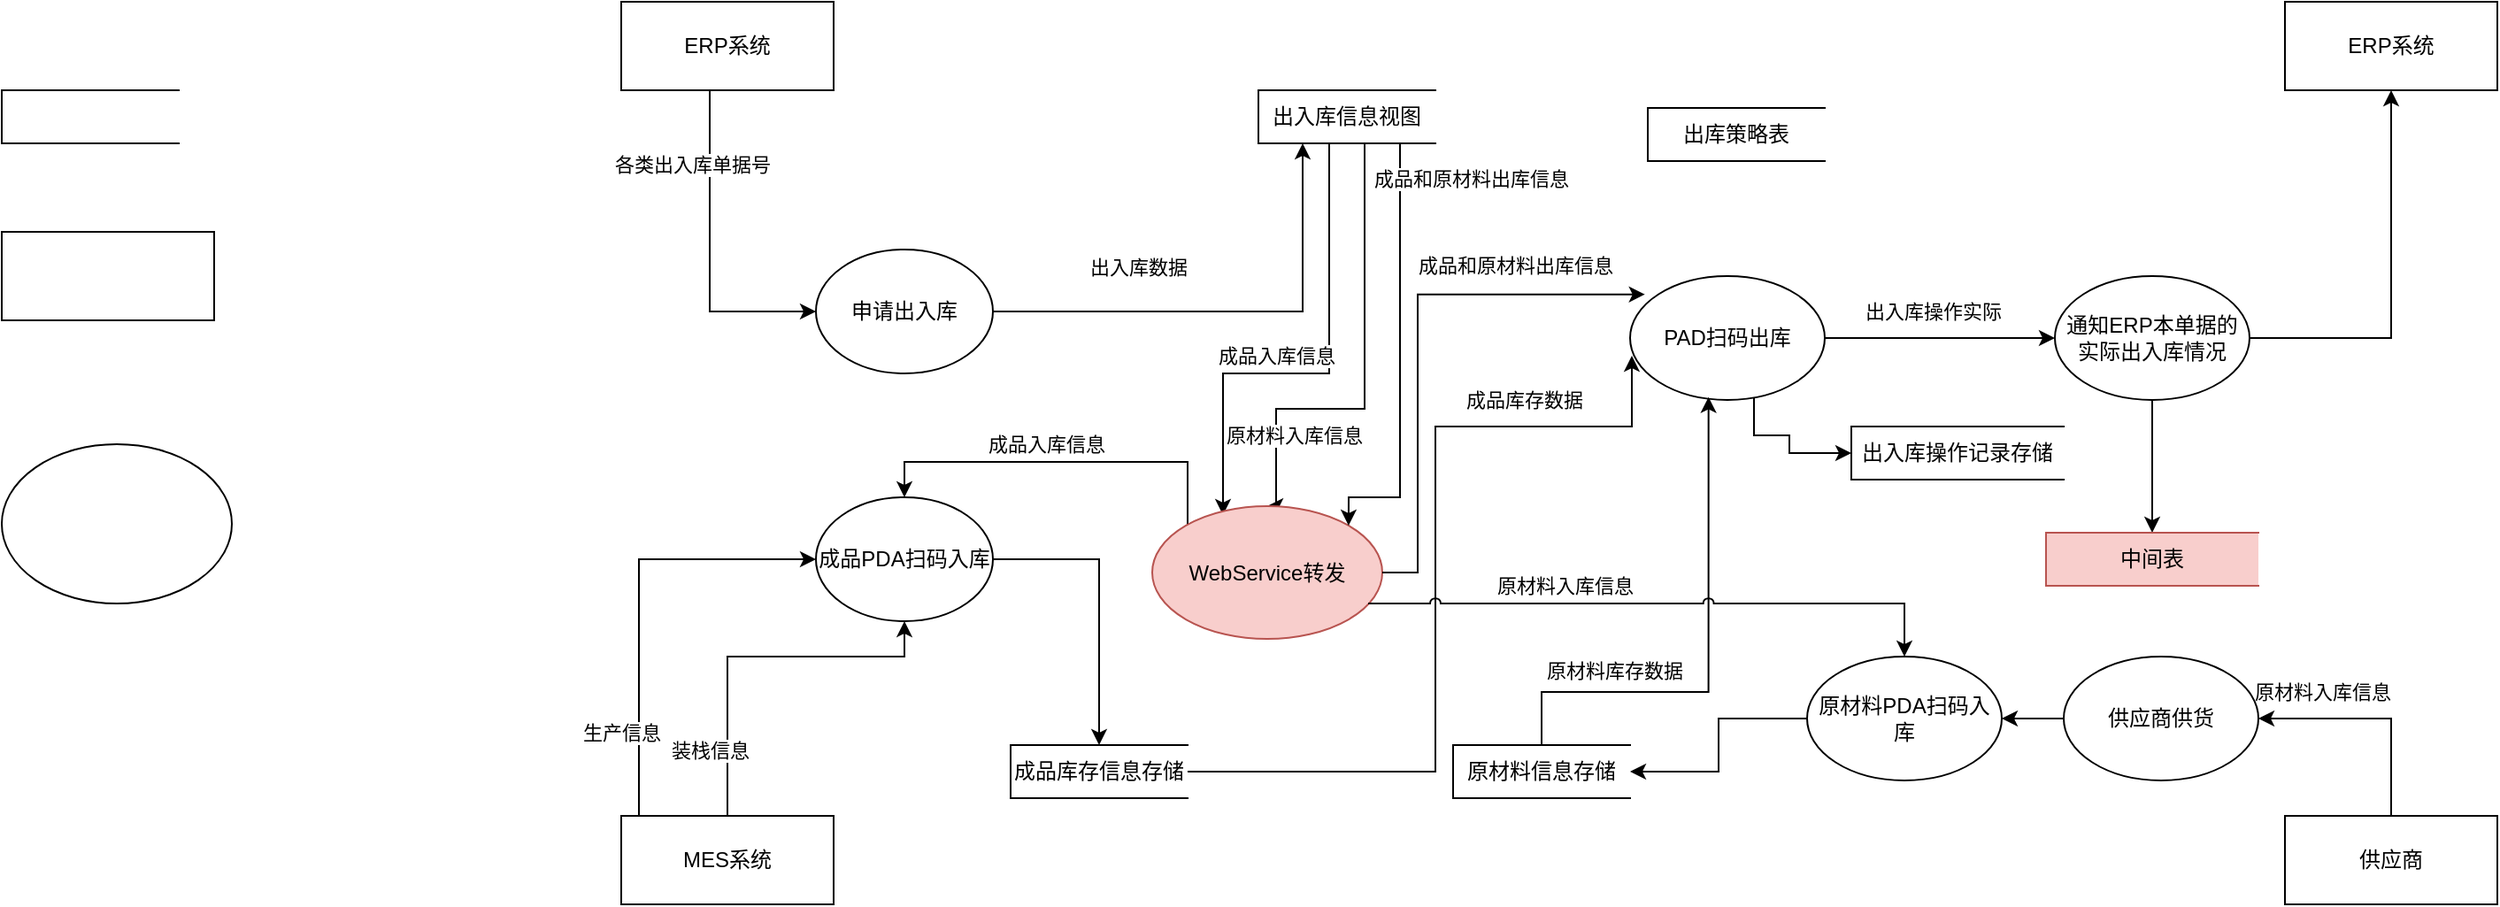<mxfile version="24.2.1" type="github">
  <diagram name="第 1 页" id="GwWL48kWU6Y4ENLvr92-">
    <mxGraphModel dx="1221" dy="662" grid="1" gridSize="10" guides="1" tooltips="1" connect="1" arrows="1" fold="1" page="1" pageScale="1" pageWidth="827" pageHeight="1169" math="0" shadow="0">
      <root>
        <mxCell id="0" />
        <mxCell id="1" parent="0" />
        <mxCell id="ZooSclxC4xJhElzUtcn8-1" value="" style="html=1;dashed=0;whiteSpace=wrap;shape=partialRectangle;right=0;" vertex="1" parent="1">
          <mxGeometry x="100" y="110" width="100" height="30" as="geometry" />
        </mxCell>
        <mxCell id="ZooSclxC4xJhElzUtcn8-3" value="" style="ellipse;whiteSpace=wrap;html=1;" vertex="1" parent="1">
          <mxGeometry x="100" y="310" width="130" height="90" as="geometry" />
        </mxCell>
        <mxCell id="ZooSclxC4xJhElzUtcn8-4" value="" style="rounded=0;whiteSpace=wrap;html=1;" vertex="1" parent="1">
          <mxGeometry x="100" y="190" width="120" height="50" as="geometry" />
        </mxCell>
        <mxCell id="ZooSclxC4xJhElzUtcn8-9" style="edgeStyle=orthogonalEdgeStyle;rounded=0;orthogonalLoop=1;jettySize=auto;html=1;entryX=0;entryY=0.5;entryDx=0;entryDy=0;" edge="1" parent="1" source="ZooSclxC4xJhElzUtcn8-5" target="ZooSclxC4xJhElzUtcn8-6">
          <mxGeometry relative="1" as="geometry">
            <Array as="points">
              <mxPoint x="500" y="235" />
            </Array>
          </mxGeometry>
        </mxCell>
        <mxCell id="ZooSclxC4xJhElzUtcn8-13" value="各类出入库单据号" style="edgeLabel;html=1;align=center;verticalAlign=middle;resizable=0;points=[];" vertex="1" connectable="0" parent="ZooSclxC4xJhElzUtcn8-9">
          <mxGeometry x="0.017" relative="1" as="geometry">
            <mxPoint x="-10" y="-52" as="offset" />
          </mxGeometry>
        </mxCell>
        <mxCell id="ZooSclxC4xJhElzUtcn8-5" value="ERP系统" style="rounded=0;whiteSpace=wrap;html=1;" vertex="1" parent="1">
          <mxGeometry x="450" y="60" width="120" height="50" as="geometry" />
        </mxCell>
        <mxCell id="ZooSclxC4xJhElzUtcn8-11" style="edgeStyle=orthogonalEdgeStyle;rounded=0;orthogonalLoop=1;jettySize=auto;html=1;entryX=0.25;entryY=1;entryDx=0;entryDy=0;" edge="1" parent="1" source="ZooSclxC4xJhElzUtcn8-6" target="ZooSclxC4xJhElzUtcn8-10">
          <mxGeometry relative="1" as="geometry">
            <Array as="points">
              <mxPoint x="835" y="235" />
            </Array>
          </mxGeometry>
        </mxCell>
        <mxCell id="ZooSclxC4xJhElzUtcn8-12" value="出入库数据" style="edgeLabel;html=1;align=center;verticalAlign=middle;resizable=0;points=[];" vertex="1" connectable="0" parent="ZooSclxC4xJhElzUtcn8-11">
          <mxGeometry x="-0.398" y="2" relative="1" as="geometry">
            <mxPoint y="-23" as="offset" />
          </mxGeometry>
        </mxCell>
        <mxCell id="ZooSclxC4xJhElzUtcn8-6" value="申请出入库" style="ellipse;whiteSpace=wrap;html=1;" vertex="1" parent="1">
          <mxGeometry x="560" y="200" width="100" height="70" as="geometry" />
        </mxCell>
        <mxCell id="ZooSclxC4xJhElzUtcn8-60" style="edgeStyle=orthogonalEdgeStyle;rounded=0;orthogonalLoop=1;jettySize=auto;html=1;" edge="1" parent="1" source="ZooSclxC4xJhElzUtcn8-10">
          <mxGeometry relative="1" as="geometry">
            <mxPoint x="790" y="350" as="targetPoint" />
            <Array as="points">
              <mxPoint x="850" y="270" />
              <mxPoint x="790" y="270" />
            </Array>
          </mxGeometry>
        </mxCell>
        <mxCell id="ZooSclxC4xJhElzUtcn8-61" value="成品入库信息" style="edgeLabel;html=1;align=center;verticalAlign=middle;resizable=0;points=[];" vertex="1" connectable="0" parent="ZooSclxC4xJhElzUtcn8-60">
          <mxGeometry x="0.348" y="4" relative="1" as="geometry">
            <mxPoint x="22" y="-14" as="offset" />
          </mxGeometry>
        </mxCell>
        <mxCell id="ZooSclxC4xJhElzUtcn8-10" value="出入库信息视图" style="html=1;dashed=0;whiteSpace=wrap;shape=partialRectangle;right=0;" vertex="1" parent="1">
          <mxGeometry x="810" y="110" width="100" height="30" as="geometry" />
        </mxCell>
        <mxCell id="ZooSclxC4xJhElzUtcn8-30" style="edgeStyle=orthogonalEdgeStyle;rounded=0;orthogonalLoop=1;jettySize=auto;html=1;entryX=0;entryY=0.5;entryDx=0;entryDy=0;" edge="1" parent="1" source="ZooSclxC4xJhElzUtcn8-14" target="ZooSclxC4xJhElzUtcn8-16">
          <mxGeometry relative="1" as="geometry">
            <Array as="points">
              <mxPoint x="460" y="375" />
            </Array>
          </mxGeometry>
        </mxCell>
        <mxCell id="ZooSclxC4xJhElzUtcn8-31" value="生产信息" style="edgeLabel;html=1;align=center;verticalAlign=middle;resizable=0;points=[];" vertex="1" connectable="0" parent="ZooSclxC4xJhElzUtcn8-30">
          <mxGeometry x="-0.067" relative="1" as="geometry">
            <mxPoint x="-10" y="67" as="offset" />
          </mxGeometry>
        </mxCell>
        <mxCell id="ZooSclxC4xJhElzUtcn8-32" style="edgeStyle=orthogonalEdgeStyle;rounded=0;orthogonalLoop=1;jettySize=auto;html=1;" edge="1" parent="1" source="ZooSclxC4xJhElzUtcn8-14" target="ZooSclxC4xJhElzUtcn8-16">
          <mxGeometry relative="1" as="geometry">
            <Array as="points">
              <mxPoint x="510" y="430" />
              <mxPoint x="610" y="430" />
            </Array>
          </mxGeometry>
        </mxCell>
        <mxCell id="ZooSclxC4xJhElzUtcn8-33" value="装栈信息" style="edgeLabel;html=1;align=center;verticalAlign=middle;resizable=0;points=[];" vertex="1" connectable="0" parent="ZooSclxC4xJhElzUtcn8-32">
          <mxGeometry x="-0.737" y="-2" relative="1" as="geometry">
            <mxPoint x="-12" y="-10" as="offset" />
          </mxGeometry>
        </mxCell>
        <mxCell id="ZooSclxC4xJhElzUtcn8-14" value="MES系统" style="rounded=0;whiteSpace=wrap;html=1;" vertex="1" parent="1">
          <mxGeometry x="450" y="520" width="120" height="50" as="geometry" />
        </mxCell>
        <mxCell id="ZooSclxC4xJhElzUtcn8-34" style="edgeStyle=orthogonalEdgeStyle;rounded=0;orthogonalLoop=1;jettySize=auto;html=1;entryX=0.5;entryY=0;entryDx=0;entryDy=0;" edge="1" parent="1" source="ZooSclxC4xJhElzUtcn8-16" target="ZooSclxC4xJhElzUtcn8-29">
          <mxGeometry relative="1" as="geometry" />
        </mxCell>
        <mxCell id="ZooSclxC4xJhElzUtcn8-16" value="成品PDA扫码入库" style="ellipse;whiteSpace=wrap;html=1;" vertex="1" parent="1">
          <mxGeometry x="560" y="340" width="100" height="70" as="geometry" />
        </mxCell>
        <mxCell id="ZooSclxC4xJhElzUtcn8-44" style="edgeStyle=orthogonalEdgeStyle;rounded=0;orthogonalLoop=1;jettySize=auto;html=1;" edge="1" parent="1" source="ZooSclxC4xJhElzUtcn8-19" target="ZooSclxC4xJhElzUtcn8-43">
          <mxGeometry relative="1" as="geometry" />
        </mxCell>
        <mxCell id="ZooSclxC4xJhElzUtcn8-47" value="出入库操作实际" style="edgeLabel;html=1;align=center;verticalAlign=middle;resizable=0;points=[];" vertex="1" connectable="0" parent="ZooSclxC4xJhElzUtcn8-44">
          <mxGeometry x="-0.333" y="3" relative="1" as="geometry">
            <mxPoint x="17" y="-12" as="offset" />
          </mxGeometry>
        </mxCell>
        <mxCell id="ZooSclxC4xJhElzUtcn8-82" style="edgeStyle=orthogonalEdgeStyle;rounded=0;orthogonalLoop=1;jettySize=auto;html=1;entryX=0;entryY=0.5;entryDx=0;entryDy=0;" edge="1" parent="1" source="ZooSclxC4xJhElzUtcn8-19" target="ZooSclxC4xJhElzUtcn8-36">
          <mxGeometry relative="1" as="geometry">
            <Array as="points">
              <mxPoint x="1090" y="305" />
              <mxPoint x="1110" y="305" />
              <mxPoint x="1110" y="315" />
            </Array>
          </mxGeometry>
        </mxCell>
        <mxCell id="ZooSclxC4xJhElzUtcn8-19" value="PAD扫码出库" style="ellipse;whiteSpace=wrap;html=1;" vertex="1" parent="1">
          <mxGeometry x="1020" y="215" width="110" height="70" as="geometry" />
        </mxCell>
        <mxCell id="ZooSclxC4xJhElzUtcn8-24" style="edgeStyle=orthogonalEdgeStyle;rounded=0;orthogonalLoop=1;jettySize=auto;html=1;entryX=0.403;entryY=0.976;entryDx=0;entryDy=0;entryPerimeter=0;" edge="1" parent="1" source="ZooSclxC4xJhElzUtcn8-23" target="ZooSclxC4xJhElzUtcn8-19">
          <mxGeometry relative="1" as="geometry">
            <Array as="points">
              <mxPoint x="970" y="450" />
              <mxPoint x="1064" y="450" />
            </Array>
          </mxGeometry>
        </mxCell>
        <mxCell id="ZooSclxC4xJhElzUtcn8-26" value="原材料库存数据" style="edgeLabel;html=1;align=center;verticalAlign=middle;resizable=0;points=[];" vertex="1" connectable="0" parent="ZooSclxC4xJhElzUtcn8-24">
          <mxGeometry x="0.13" y="-3" relative="1" as="geometry">
            <mxPoint x="-57" y="28" as="offset" />
          </mxGeometry>
        </mxCell>
        <mxCell id="ZooSclxC4xJhElzUtcn8-23" value="原材料信息存储" style="html=1;dashed=0;whiteSpace=wrap;shape=partialRectangle;right=0;" vertex="1" parent="1">
          <mxGeometry x="920" y="480" width="100" height="30" as="geometry" />
        </mxCell>
        <mxCell id="ZooSclxC4xJhElzUtcn8-40" style="edgeStyle=orthogonalEdgeStyle;rounded=0;orthogonalLoop=1;jettySize=auto;html=1;entryX=0.009;entryY=0.643;entryDx=0;entryDy=0;entryPerimeter=0;jumpStyle=arc;" edge="1" parent="1" source="ZooSclxC4xJhElzUtcn8-29" target="ZooSclxC4xJhElzUtcn8-19">
          <mxGeometry relative="1" as="geometry">
            <mxPoint x="1020" y="260" as="targetPoint" />
            <Array as="points">
              <mxPoint x="910" y="495" />
              <mxPoint x="910" y="300" />
              <mxPoint x="1021" y="300" />
            </Array>
          </mxGeometry>
        </mxCell>
        <mxCell id="ZooSclxC4xJhElzUtcn8-41" value="成品库存数据" style="edgeLabel;html=1;align=center;verticalAlign=middle;resizable=0;points=[];" vertex="1" connectable="0" parent="ZooSclxC4xJhElzUtcn8-40">
          <mxGeometry x="-0.722" y="2" relative="1" as="geometry">
            <mxPoint x="122" y="-208" as="offset" />
          </mxGeometry>
        </mxCell>
        <mxCell id="ZooSclxC4xJhElzUtcn8-29" value="成品库存信息存储" style="html=1;dashed=0;whiteSpace=wrap;shape=partialRectangle;right=0;" vertex="1" parent="1">
          <mxGeometry x="670" y="480" width="100" height="30" as="geometry" />
        </mxCell>
        <mxCell id="ZooSclxC4xJhElzUtcn8-36" value="出入库操作记录存储" style="html=1;dashed=0;whiteSpace=wrap;shape=partialRectangle;right=0;" vertex="1" parent="1">
          <mxGeometry x="1145" y="300" width="120" height="30" as="geometry" />
        </mxCell>
        <mxCell id="ZooSclxC4xJhElzUtcn8-46" style="edgeStyle=orthogonalEdgeStyle;rounded=0;orthogonalLoop=1;jettySize=auto;html=1;" edge="1" parent="1" source="ZooSclxC4xJhElzUtcn8-43" target="ZooSclxC4xJhElzUtcn8-45">
          <mxGeometry relative="1" as="geometry" />
        </mxCell>
        <mxCell id="ZooSclxC4xJhElzUtcn8-49" style="edgeStyle=orthogonalEdgeStyle;rounded=0;orthogonalLoop=1;jettySize=auto;html=1;entryX=0.5;entryY=1;entryDx=0;entryDy=0;" edge="1" parent="1" source="ZooSclxC4xJhElzUtcn8-43" target="ZooSclxC4xJhElzUtcn8-48">
          <mxGeometry relative="1" as="geometry" />
        </mxCell>
        <mxCell id="ZooSclxC4xJhElzUtcn8-43" value="通知ERP本单据的实际出入库情况" style="ellipse;whiteSpace=wrap;html=1;" vertex="1" parent="1">
          <mxGeometry x="1260" y="215" width="110" height="70" as="geometry" />
        </mxCell>
        <mxCell id="ZooSclxC4xJhElzUtcn8-45" value="中间表" style="html=1;dashed=0;whiteSpace=wrap;shape=partialRectangle;right=0;fillColor=#f8cecc;strokeColor=#b85450;" vertex="1" parent="1">
          <mxGeometry x="1255" y="360" width="120" height="30" as="geometry" />
        </mxCell>
        <mxCell id="ZooSclxC4xJhElzUtcn8-48" value="ERP系统" style="rounded=0;whiteSpace=wrap;html=1;" vertex="1" parent="1">
          <mxGeometry x="1390" y="60" width="120" height="50" as="geometry" />
        </mxCell>
        <mxCell id="ZooSclxC4xJhElzUtcn8-53" style="edgeStyle=orthogonalEdgeStyle;rounded=0;orthogonalLoop=1;jettySize=auto;html=1;entryX=1;entryY=0.5;entryDx=0;entryDy=0;" edge="1" parent="1" source="ZooSclxC4xJhElzUtcn8-50" target="ZooSclxC4xJhElzUtcn8-51">
          <mxGeometry relative="1" as="geometry">
            <Array as="points">
              <mxPoint x="1450" y="465" />
            </Array>
          </mxGeometry>
        </mxCell>
        <mxCell id="ZooSclxC4xJhElzUtcn8-54" value="原材料入库信息" style="edgeLabel;html=1;align=center;verticalAlign=middle;resizable=0;points=[];" vertex="1" connectable="0" parent="ZooSclxC4xJhElzUtcn8-53">
          <mxGeometry x="0.45" y="-1" relative="1" as="geometry">
            <mxPoint y="-14" as="offset" />
          </mxGeometry>
        </mxCell>
        <mxCell id="ZooSclxC4xJhElzUtcn8-50" value="供应商" style="rounded=0;whiteSpace=wrap;html=1;" vertex="1" parent="1">
          <mxGeometry x="1390" y="520" width="120" height="50" as="geometry" />
        </mxCell>
        <mxCell id="ZooSclxC4xJhElzUtcn8-57" style="edgeStyle=orthogonalEdgeStyle;rounded=0;orthogonalLoop=1;jettySize=auto;html=1;" edge="1" parent="1" source="ZooSclxC4xJhElzUtcn8-51" target="ZooSclxC4xJhElzUtcn8-56">
          <mxGeometry relative="1" as="geometry" />
        </mxCell>
        <mxCell id="ZooSclxC4xJhElzUtcn8-51" value="供应商供货" style="ellipse;whiteSpace=wrap;html=1;" vertex="1" parent="1">
          <mxGeometry x="1265" y="430" width="110" height="70" as="geometry" />
        </mxCell>
        <mxCell id="ZooSclxC4xJhElzUtcn8-58" style="edgeStyle=orthogonalEdgeStyle;rounded=0;orthogonalLoop=1;jettySize=auto;html=1;entryX=1;entryY=0.5;entryDx=0;entryDy=0;" edge="1" parent="1" source="ZooSclxC4xJhElzUtcn8-56" target="ZooSclxC4xJhElzUtcn8-23">
          <mxGeometry relative="1" as="geometry" />
        </mxCell>
        <mxCell id="ZooSclxC4xJhElzUtcn8-56" value="原材料PDA扫码入库" style="ellipse;whiteSpace=wrap;html=1;" vertex="1" parent="1">
          <mxGeometry x="1120" y="430" width="110" height="70" as="geometry" />
        </mxCell>
        <mxCell id="ZooSclxC4xJhElzUtcn8-64" value="" style="endArrow=classic;html=1;rounded=0;exitX=0.877;exitY=1;exitDx=0;exitDy=0;exitPerimeter=0;edgeStyle=orthogonalEdgeStyle;jumpStyle=arc;entryX=0.5;entryY=0;entryDx=0;entryDy=0;" edge="1" parent="1" source="ZooSclxC4xJhElzUtcn8-10" target="ZooSclxC4xJhElzUtcn8-68">
          <mxGeometry width="50" height="50" relative="1" as="geometry">
            <mxPoint x="990" y="200" as="sourcePoint" />
            <mxPoint x="1110" y="340" as="targetPoint" />
            <Array as="points">
              <mxPoint x="870" y="140" />
              <mxPoint x="870" y="290" />
              <mxPoint x="820" y="290" />
              <mxPoint x="820" y="345" />
            </Array>
          </mxGeometry>
        </mxCell>
        <mxCell id="ZooSclxC4xJhElzUtcn8-67" value="原材料入库信息" style="edgeLabel;html=1;align=center;verticalAlign=middle;resizable=0;points=[];" vertex="1" connectable="0" parent="ZooSclxC4xJhElzUtcn8-64">
          <mxGeometry x="0.167" y="-1" relative="1" as="geometry">
            <mxPoint x="-39" y="24" as="offset" />
          </mxGeometry>
        </mxCell>
        <mxCell id="ZooSclxC4xJhElzUtcn8-69" style="edgeStyle=orthogonalEdgeStyle;rounded=0;orthogonalLoop=1;jettySize=auto;html=1;entryX=0.5;entryY=0;entryDx=0;entryDy=0;" edge="1" parent="1" source="ZooSclxC4xJhElzUtcn8-68" target="ZooSclxC4xJhElzUtcn8-16">
          <mxGeometry relative="1" as="geometry">
            <Array as="points">
              <mxPoint x="770" y="320" />
              <mxPoint x="610" y="320" />
            </Array>
          </mxGeometry>
        </mxCell>
        <mxCell id="ZooSclxC4xJhElzUtcn8-68" value="WebService转发" style="ellipse;whiteSpace=wrap;html=1;fillColor=#f8cecc;strokeColor=#b85450;" vertex="1" parent="1">
          <mxGeometry x="750" y="345" width="130" height="75" as="geometry" />
        </mxCell>
        <mxCell id="ZooSclxC4xJhElzUtcn8-71" style="edgeStyle=orthogonalEdgeStyle;rounded=0;orthogonalLoop=1;jettySize=auto;html=1;entryX=0.5;entryY=0;entryDx=0;entryDy=0;jumpStyle=arc;" edge="1" parent="1" target="ZooSclxC4xJhElzUtcn8-56">
          <mxGeometry relative="1" as="geometry">
            <mxPoint x="872" y="400" as="sourcePoint" />
            <Array as="points">
              <mxPoint x="872" y="400" />
              <mxPoint x="1175" y="400" />
            </Array>
          </mxGeometry>
        </mxCell>
        <mxCell id="ZooSclxC4xJhElzUtcn8-72" value="成品入库信息" style="edgeLabel;html=1;align=center;verticalAlign=middle;resizable=0;points=[];" vertex="1" connectable="0" parent="1">
          <mxGeometry x="690" y="310" as="geometry" />
        </mxCell>
        <mxCell id="ZooSclxC4xJhElzUtcn8-73" value="原材料入库信息" style="edgeLabel;html=1;align=center;verticalAlign=middle;resizable=0;points=[];" vertex="1" connectable="0" parent="1">
          <mxGeometry x="860" y="340.0" as="geometry">
            <mxPoint x="123" y="50" as="offset" />
          </mxGeometry>
        </mxCell>
        <mxCell id="ZooSclxC4xJhElzUtcn8-76" value="" style="endArrow=classic;html=1;rounded=0;entryX=1;entryY=0;entryDx=0;entryDy=0;edgeStyle=orthogonalEdgeStyle;" edge="1" parent="1" target="ZooSclxC4xJhElzUtcn8-68">
          <mxGeometry width="50" height="50" relative="1" as="geometry">
            <mxPoint x="880" y="140" as="sourcePoint" />
            <mxPoint x="960" y="150" as="targetPoint" />
            <Array as="points">
              <mxPoint x="890" y="140" />
              <mxPoint x="890" y="340" />
              <mxPoint x="861" y="340" />
            </Array>
          </mxGeometry>
        </mxCell>
        <mxCell id="ZooSclxC4xJhElzUtcn8-77" value="成品和原材料出库信息" style="edgeLabel;html=1;align=center;verticalAlign=middle;resizable=0;points=[];" vertex="1" connectable="0" parent="ZooSclxC4xJhElzUtcn8-76">
          <mxGeometry x="-0.32" y="2" relative="1" as="geometry">
            <mxPoint x="38" y="-57" as="offset" />
          </mxGeometry>
        </mxCell>
        <mxCell id="ZooSclxC4xJhElzUtcn8-78" style="edgeStyle=orthogonalEdgeStyle;rounded=0;orthogonalLoop=1;jettySize=auto;html=1;entryX=0.076;entryY=0.148;entryDx=0;entryDy=0;entryPerimeter=0;" edge="1" parent="1" source="ZooSclxC4xJhElzUtcn8-68" target="ZooSclxC4xJhElzUtcn8-19">
          <mxGeometry relative="1" as="geometry">
            <Array as="points">
              <mxPoint x="900" y="383" />
              <mxPoint x="900" y="225" />
            </Array>
          </mxGeometry>
        </mxCell>
        <mxCell id="ZooSclxC4xJhElzUtcn8-79" value="成品和原材料出库信息" style="edgeLabel;html=1;align=center;verticalAlign=middle;resizable=0;points=[];" vertex="1" connectable="0" parent="1">
          <mxGeometry x="940" y="180" as="geometry">
            <mxPoint x="15" y="29" as="offset" />
          </mxGeometry>
        </mxCell>
        <mxCell id="ZooSclxC4xJhElzUtcn8-81" value="出库策略表" style="html=1;dashed=0;whiteSpace=wrap;shape=partialRectangle;right=0;" vertex="1" parent="1">
          <mxGeometry x="1030" y="120" width="100" height="30" as="geometry" />
        </mxCell>
      </root>
    </mxGraphModel>
  </diagram>
</mxfile>
